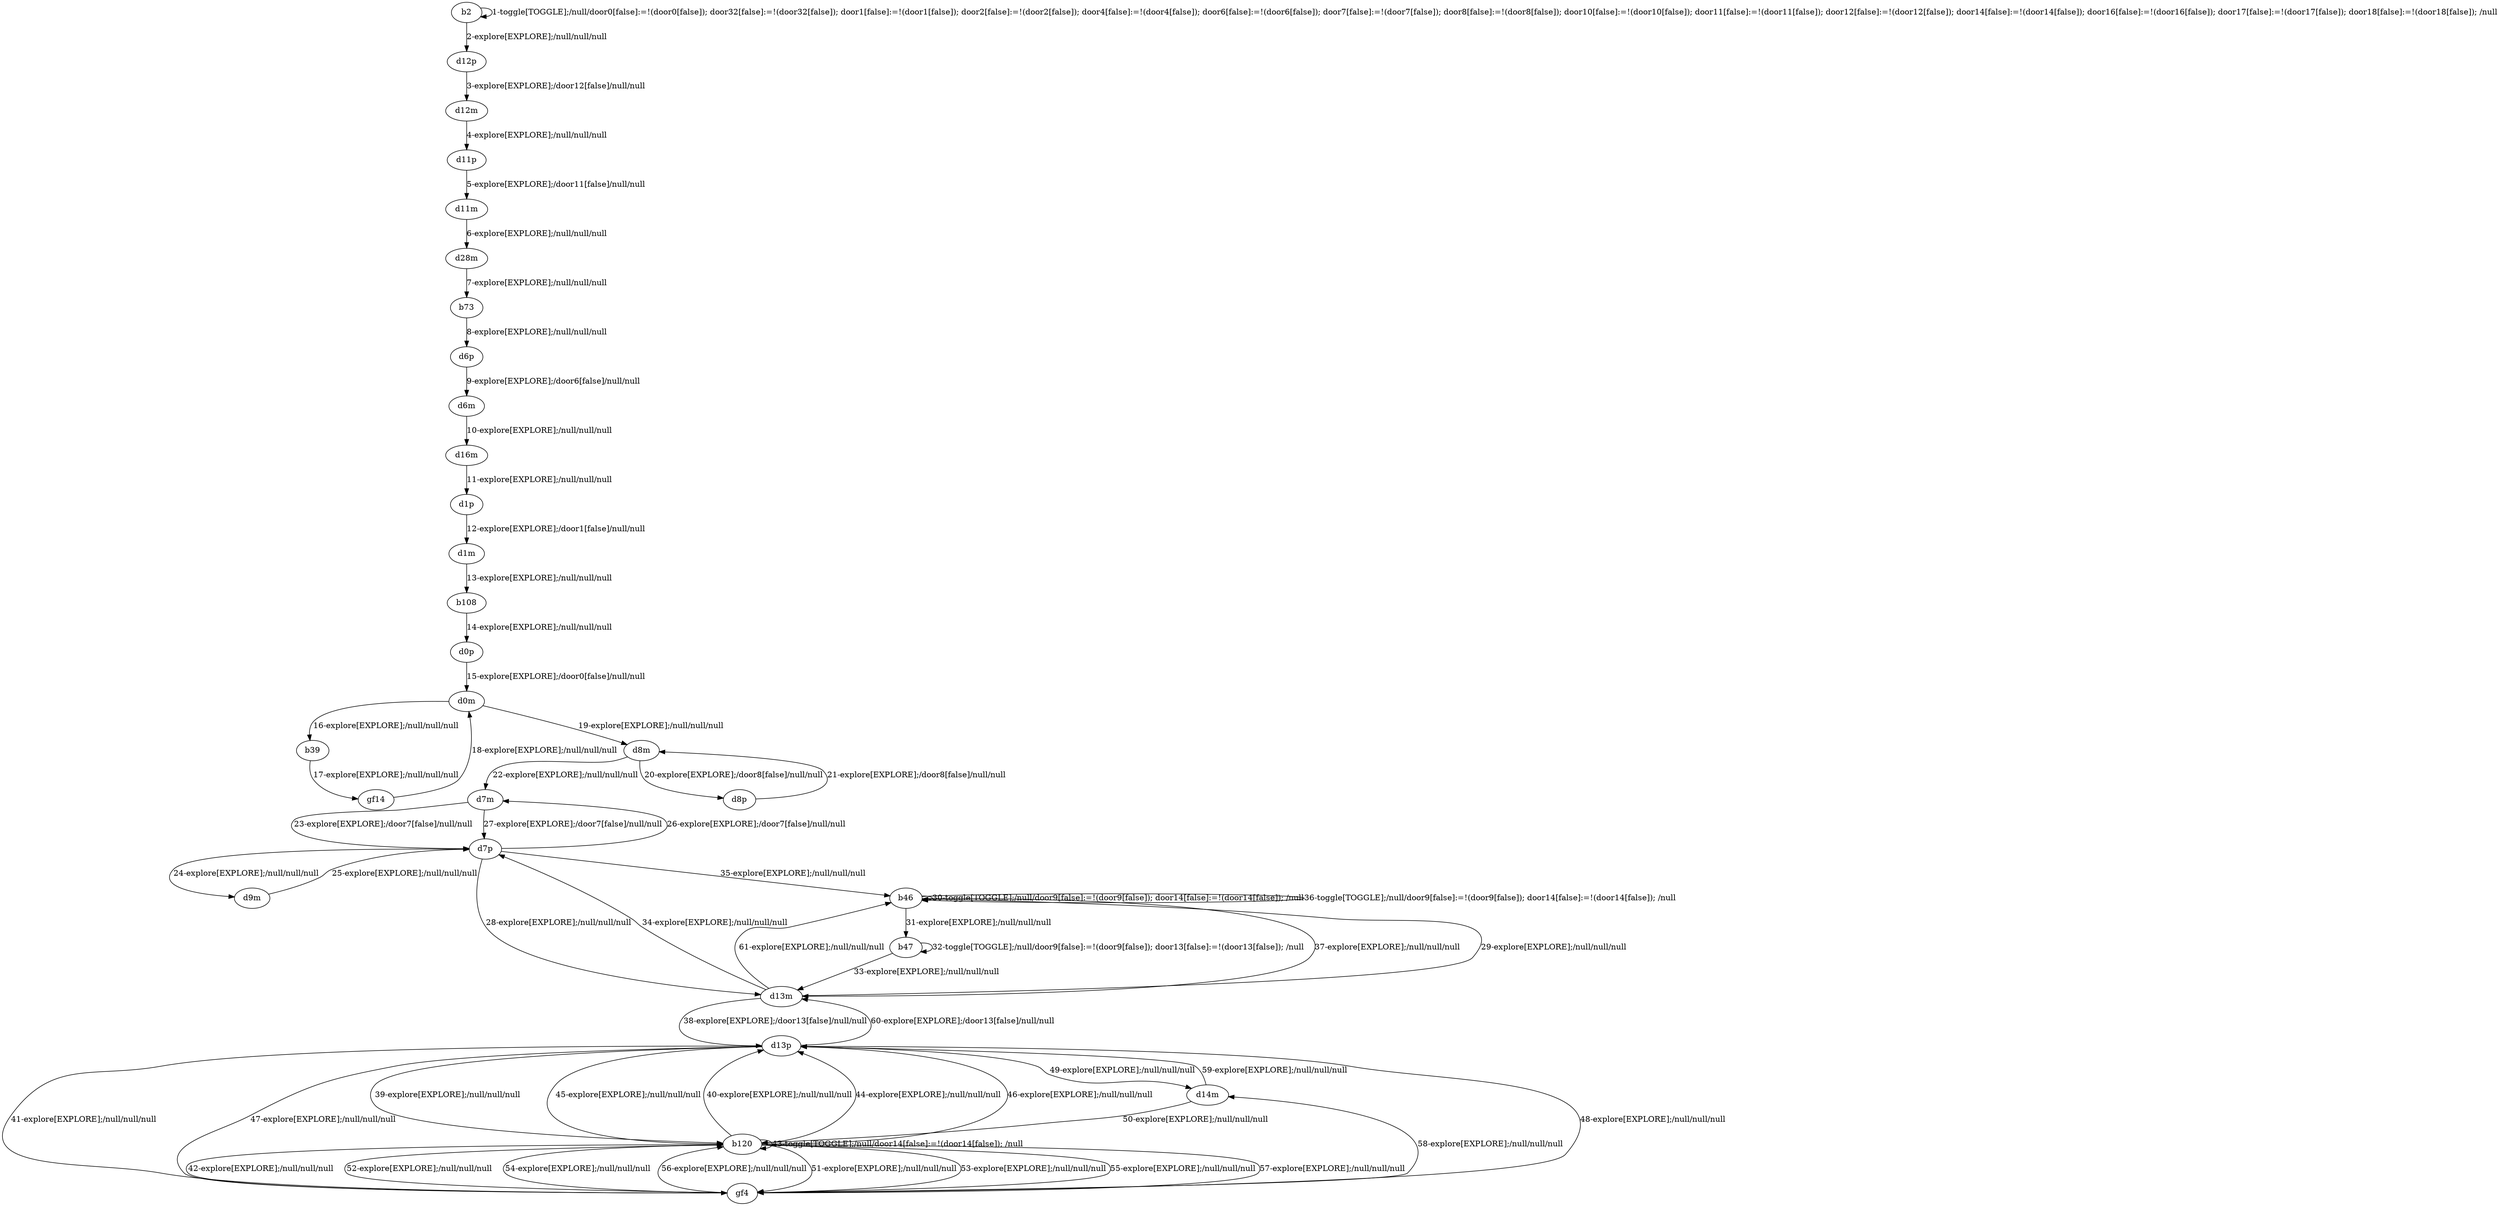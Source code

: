# Total number of goals covered by this test: 1
# d13p --> d13m

digraph g {
"b2" -> "b2" [label = "1-toggle[TOGGLE];/null/door0[false]:=!(door0[false]); door32[false]:=!(door32[false]); door1[false]:=!(door1[false]); door2[false]:=!(door2[false]); door4[false]:=!(door4[false]); door6[false]:=!(door6[false]); door7[false]:=!(door7[false]); door8[false]:=!(door8[false]); door10[false]:=!(door10[false]); door11[false]:=!(door11[false]); door12[false]:=!(door12[false]); door14[false]:=!(door14[false]); door16[false]:=!(door16[false]); door17[false]:=!(door17[false]); door18[false]:=!(door18[false]); /null"];
"b2" -> "d12p" [label = "2-explore[EXPLORE];/null/null/null"];
"d12p" -> "d12m" [label = "3-explore[EXPLORE];/door12[false]/null/null"];
"d12m" -> "d11p" [label = "4-explore[EXPLORE];/null/null/null"];
"d11p" -> "d11m" [label = "5-explore[EXPLORE];/door11[false]/null/null"];
"d11m" -> "d28m" [label = "6-explore[EXPLORE];/null/null/null"];
"d28m" -> "b73" [label = "7-explore[EXPLORE];/null/null/null"];
"b73" -> "d6p" [label = "8-explore[EXPLORE];/null/null/null"];
"d6p" -> "d6m" [label = "9-explore[EXPLORE];/door6[false]/null/null"];
"d6m" -> "d16m" [label = "10-explore[EXPLORE];/null/null/null"];
"d16m" -> "d1p" [label = "11-explore[EXPLORE];/null/null/null"];
"d1p" -> "d1m" [label = "12-explore[EXPLORE];/door1[false]/null/null"];
"d1m" -> "b108" [label = "13-explore[EXPLORE];/null/null/null"];
"b108" -> "d0p" [label = "14-explore[EXPLORE];/null/null/null"];
"d0p" -> "d0m" [label = "15-explore[EXPLORE];/door0[false]/null/null"];
"d0m" -> "b39" [label = "16-explore[EXPLORE];/null/null/null"];
"b39" -> "gf14" [label = "17-explore[EXPLORE];/null/null/null"];
"gf14" -> "d0m" [label = "18-explore[EXPLORE];/null/null/null"];
"d0m" -> "d8m" [label = "19-explore[EXPLORE];/null/null/null"];
"d8m" -> "d8p" [label = "20-explore[EXPLORE];/door8[false]/null/null"];
"d8p" -> "d8m" [label = "21-explore[EXPLORE];/door8[false]/null/null"];
"d8m" -> "d7m" [label = "22-explore[EXPLORE];/null/null/null"];
"d7m" -> "d7p" [label = "23-explore[EXPLORE];/door7[false]/null/null"];
"d7p" -> "d9m" [label = "24-explore[EXPLORE];/null/null/null"];
"d9m" -> "d7p" [label = "25-explore[EXPLORE];/null/null/null"];
"d7p" -> "d7m" [label = "26-explore[EXPLORE];/door7[false]/null/null"];
"d7m" -> "d7p" [label = "27-explore[EXPLORE];/door7[false]/null/null"];
"d7p" -> "d13m" [label = "28-explore[EXPLORE];/null/null/null"];
"d13m" -> "b46" [label = "29-explore[EXPLORE];/null/null/null"];
"b46" -> "b46" [label = "30-toggle[TOGGLE];/null/door9[false]:=!(door9[false]); door14[false]:=!(door14[false]); /null"];
"b46" -> "b47" [label = "31-explore[EXPLORE];/null/null/null"];
"b47" -> "b47" [label = "32-toggle[TOGGLE];/null/door9[false]:=!(door9[false]); door13[false]:=!(door13[false]); /null"];
"b47" -> "d13m" [label = "33-explore[EXPLORE];/null/null/null"];
"d13m" -> "d7p" [label = "34-explore[EXPLORE];/null/null/null"];
"d7p" -> "b46" [label = "35-explore[EXPLORE];/null/null/null"];
"b46" -> "b46" [label = "36-toggle[TOGGLE];/null/door9[false]:=!(door9[false]); door14[false]:=!(door14[false]); /null"];
"b46" -> "d13m" [label = "37-explore[EXPLORE];/null/null/null"];
"d13m" -> "d13p" [label = "38-explore[EXPLORE];/door13[false]/null/null"];
"d13p" -> "b120" [label = "39-explore[EXPLORE];/null/null/null"];
"b120" -> "d13p" [label = "40-explore[EXPLORE];/null/null/null"];
"d13p" -> "gf4" [label = "41-explore[EXPLORE];/null/null/null"];
"gf4" -> "b120" [label = "42-explore[EXPLORE];/null/null/null"];
"b120" -> "b120" [label = "43-toggle[TOGGLE];/null/door14[false]:=!(door14[false]); /null"];
"b120" -> "d13p" [label = "44-explore[EXPLORE];/null/null/null"];
"d13p" -> "b120" [label = "45-explore[EXPLORE];/null/null/null"];
"b120" -> "d13p" [label = "46-explore[EXPLORE];/null/null/null"];
"d13p" -> "gf4" [label = "47-explore[EXPLORE];/null/null/null"];
"gf4" -> "d13p" [label = "48-explore[EXPLORE];/null/null/null"];
"d13p" -> "d14m" [label = "49-explore[EXPLORE];/null/null/null"];
"d14m" -> "b120" [label = "50-explore[EXPLORE];/null/null/null"];
"b120" -> "gf4" [label = "51-explore[EXPLORE];/null/null/null"];
"gf4" -> "b120" [label = "52-explore[EXPLORE];/null/null/null"];
"b120" -> "gf4" [label = "53-explore[EXPLORE];/null/null/null"];
"gf4" -> "b120" [label = "54-explore[EXPLORE];/null/null/null"];
"b120" -> "gf4" [label = "55-explore[EXPLORE];/null/null/null"];
"gf4" -> "b120" [label = "56-explore[EXPLORE];/null/null/null"];
"b120" -> "gf4" [label = "57-explore[EXPLORE];/null/null/null"];
"gf4" -> "d14m" [label = "58-explore[EXPLORE];/null/null/null"];
"d14m" -> "d13p" [label = "59-explore[EXPLORE];/null/null/null"];
"d13p" -> "d13m" [label = "60-explore[EXPLORE];/door13[false]/null/null"];
"d13m" -> "b46" [label = "61-explore[EXPLORE];/null/null/null"];
}